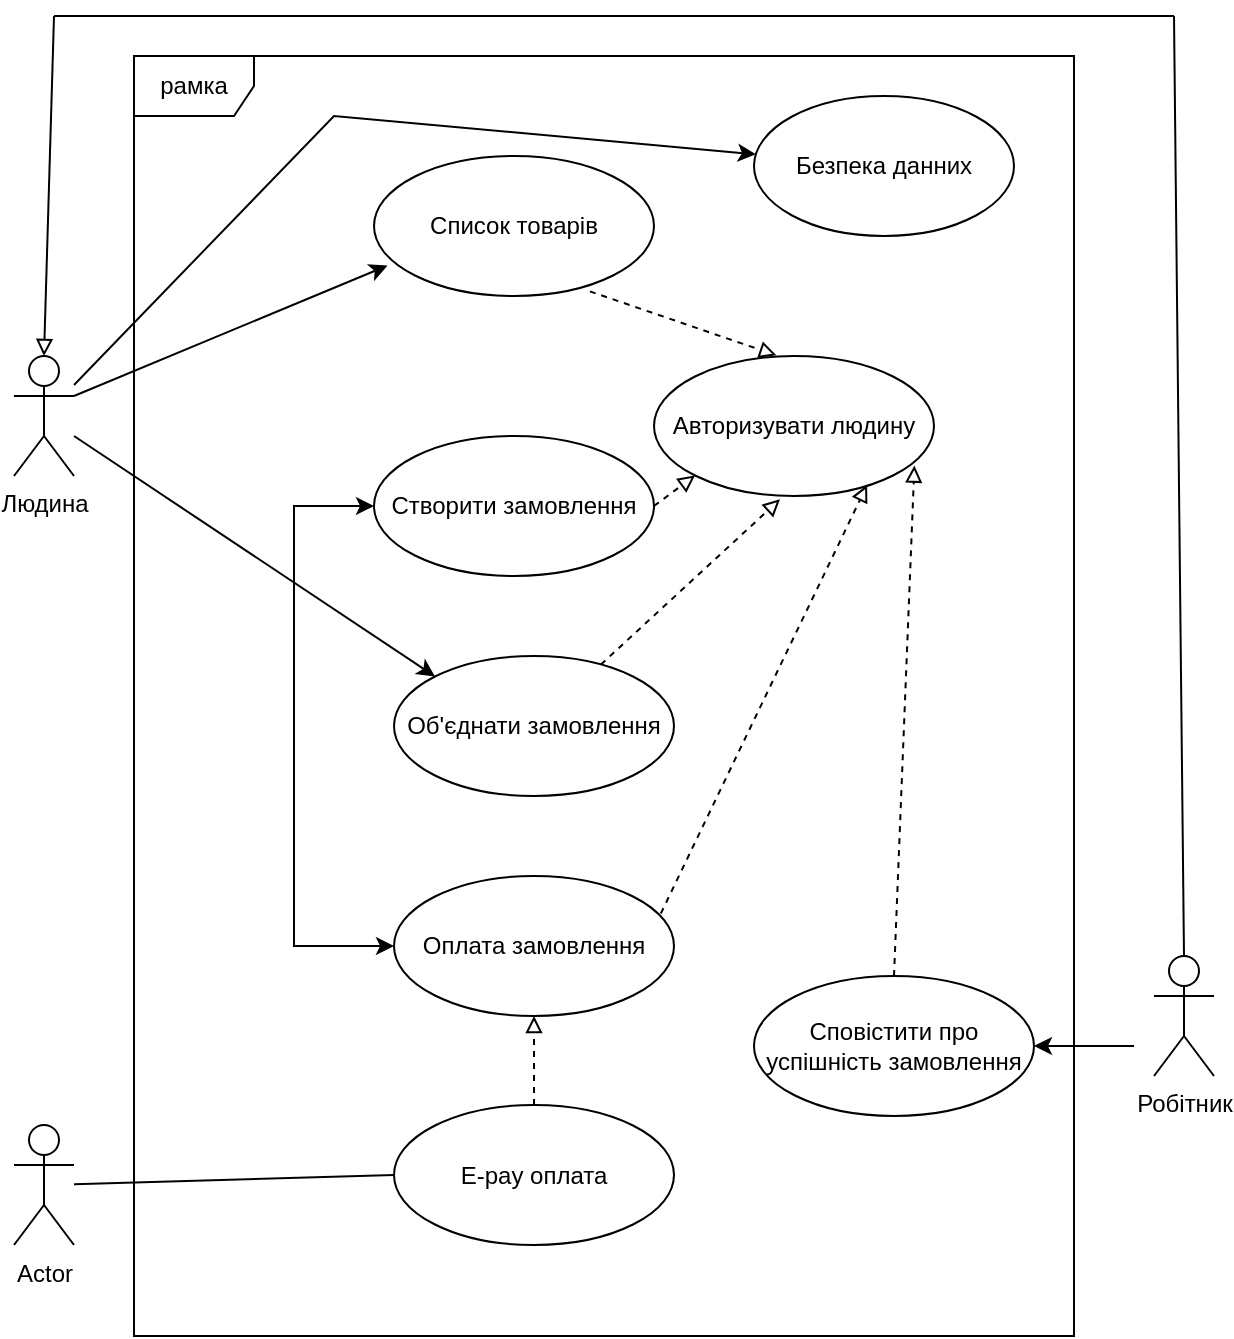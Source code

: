<!--[if IE]><meta http-equiv="X-UA-Compatible" content="IE=5,IE=9" ><![endif]-->
<!DOCTYPE html>
<html>
<head>
<title>Копия Копия UseCase</title>
<meta charset="utf-8"/>
</head>
<body><div class="mxgraph" style="max-width:100%;border:1px solid transparent;" data-mxgraph="{&quot;highlight&quot;:&quot;#0000ff&quot;,&quot;nav&quot;:true,&quot;resize&quot;:true,&quot;toolbar&quot;:&quot;zoom layers tags lightbox&quot;,&quot;edit&quot;:&quot;_blank&quot;,&quot;xml&quot;:&quot;&lt;mxfile host=\&quot;app.diagrams.net\&quot; modified=\&quot;2023-09-19T18:38:59.151Z\&quot; agent=\&quot;Mozilla/5.0 (Windows NT 10.0; Win64; x64) AppleWebKit/537.36 (KHTML, like Gecko) Chrome/116.0.0.0 Safari/537.36\&quot; etag=\&quot;MRQSfkA8l3KX4O0Fz-hb\&quot; version=\&quot;21.7.5\&quot;&gt;\n  &lt;diagram id=\&quot;C5RBs43oDa-KdzZeNtuy\&quot; name=\&quot;Page-1\&quot;&gt;\n    &lt;mxGraphModel dx=\&quot;2048\&quot; dy=\&quot;648\&quot; grid=\&quot;1\&quot; gridSize=\&quot;10\&quot; guides=\&quot;1\&quot; tooltips=\&quot;1\&quot; connect=\&quot;1\&quot; arrows=\&quot;1\&quot; fold=\&quot;1\&quot; page=\&quot;1\&quot; pageScale=\&quot;1\&quot; pageWidth=\&quot;827\&quot; pageHeight=\&quot;1169\&quot; math=\&quot;0\&quot; shadow=\&quot;0\&quot;&gt;\n      &lt;root&gt;\n        &lt;mxCell id=\&quot;WIyWlLk6GJQsqaUBKTNV-0\&quot; /&gt;\n        &lt;mxCell id=\&quot;WIyWlLk6GJQsqaUBKTNV-1\&quot; parent=\&quot;WIyWlLk6GJQsqaUBKTNV-0\&quot; /&gt;\n        &lt;mxCell id=\&quot;HAlKXmDzrB93N0-EfDcC-2\&quot; value=\&quot;&amp;lt;font style=&amp;quot;vertical-align: inherit;&amp;quot;&amp;gt;&amp;lt;font style=&amp;quot;vertical-align: inherit;&amp;quot;&amp;gt;&amp;lt;font style=&amp;quot;vertical-align: inherit;&amp;quot;&amp;gt;&amp;lt;font style=&amp;quot;vertical-align: inherit;&amp;quot;&amp;gt;рамка&amp;lt;/font&amp;gt;&amp;lt;/font&amp;gt;&amp;lt;/font&amp;gt;&amp;lt;/font&amp;gt;\&quot; style=\&quot;shape=umlFrame;whiteSpace=wrap;html=1;\&quot; parent=\&quot;WIyWlLk6GJQsqaUBKTNV-1\&quot; vertex=\&quot;1\&quot;&gt;\n          &lt;mxGeometry x=\&quot;60\&quot; y=\&quot;60\&quot; width=\&quot;470\&quot; height=\&quot;640\&quot; as=\&quot;geometry\&quot; /&gt;\n        &lt;/mxCell&gt;\n        &lt;mxCell id=\&quot;HAlKXmDzrB93N0-EfDcC-0\&quot; value=\&quot;&amp;lt;font style=&amp;quot;vertical-align: inherit;&amp;quot;&amp;gt;&amp;lt;font style=&amp;quot;vertical-align: inherit;&amp;quot;&amp;gt;Робітник&amp;lt;/font&amp;gt;&amp;lt;/font&amp;gt;\&quot; style=\&quot;shape=umlActor;verticalLabelPosition=bottom;verticalAlign=top;html=1;\&quot; parent=\&quot;WIyWlLk6GJQsqaUBKTNV-1\&quot; vertex=\&quot;1\&quot;&gt;\n          &lt;mxGeometry x=\&quot;570\&quot; y=\&quot;510\&quot; width=\&quot;30\&quot; height=\&quot;60\&quot; as=\&quot;geometry\&quot; /&gt;\n        &lt;/mxCell&gt;\n        &lt;mxCell id=\&quot;HAlKXmDzrB93N0-EfDcC-1\&quot; value=\&quot;&amp;lt;font style=&amp;quot;vertical-align: inherit;&amp;quot;&amp;gt;&amp;lt;font style=&amp;quot;vertical-align: inherit;&amp;quot;&amp;gt;Список товарів&amp;lt;/font&amp;gt;&amp;lt;/font&amp;gt;\&quot; style=\&quot;ellipse;whiteSpace=wrap;html=1;\&quot; parent=\&quot;WIyWlLk6GJQsqaUBKTNV-1\&quot; vertex=\&quot;1\&quot;&gt;\n          &lt;mxGeometry x=\&quot;180\&quot; y=\&quot;110\&quot; width=\&quot;140\&quot; height=\&quot;70\&quot; as=\&quot;geometry\&quot; /&gt;\n        &lt;/mxCell&gt;\n        &lt;mxCell id=\&quot;HAlKXmDzrB93N0-EfDcC-3\&quot; value=\&quot;&amp;lt;font style=&amp;quot;vertical-align: inherit;&amp;quot;&amp;gt;&amp;lt;font style=&amp;quot;vertical-align: inherit;&amp;quot;&amp;gt;Авторизувати людину&amp;lt;/font&amp;gt;&amp;lt;/font&amp;gt;\&quot; style=\&quot;ellipse;whiteSpace=wrap;html=1;\&quot; parent=\&quot;WIyWlLk6GJQsqaUBKTNV-1\&quot; vertex=\&quot;1\&quot;&gt;\n          &lt;mxGeometry x=\&quot;320\&quot; y=\&quot;210\&quot; width=\&quot;140\&quot; height=\&quot;70\&quot; as=\&quot;geometry\&quot; /&gt;\n        &lt;/mxCell&gt;\n        &lt;mxCell id=\&quot;HAlKXmDzrB93N0-EfDcC-4\&quot; value=\&quot;&amp;lt;font style=&amp;quot;vertical-align: inherit;&amp;quot;&amp;gt;&amp;lt;font style=&amp;quot;vertical-align: inherit;&amp;quot;&amp;gt;Людина&amp;lt;/font&amp;gt;&amp;lt;/font&amp;gt;\&quot; style=\&quot;shape=umlActor;verticalLabelPosition=bottom;verticalAlign=top;html=1;\&quot; parent=\&quot;WIyWlLk6GJQsqaUBKTNV-1\&quot; vertex=\&quot;1\&quot;&gt;\n          &lt;mxGeometry y=\&quot;210\&quot; width=\&quot;30\&quot; height=\&quot;60\&quot; as=\&quot;geometry\&quot; /&gt;\n        &lt;/mxCell&gt;\n        &lt;mxCell id=\&quot;HAlKXmDzrB93N0-EfDcC-6\&quot; value=\&quot;Actor\&quot; style=\&quot;shape=umlActor;verticalLabelPosition=bottom;verticalAlign=top;html=1;\&quot; parent=\&quot;WIyWlLk6GJQsqaUBKTNV-1\&quot; vertex=\&quot;1\&quot;&gt;\n          &lt;mxGeometry y=\&quot;594.5\&quot; width=\&quot;30\&quot; height=\&quot;60\&quot; as=\&quot;geometry\&quot; /&gt;\n        &lt;/mxCell&gt;\n        &lt;mxCell id=\&quot;HAlKXmDzrB93N0-EfDcC-8\&quot; value=\&quot;&amp;lt;font style=&amp;quot;vertical-align: inherit;&amp;quot;&amp;gt;&amp;lt;font style=&amp;quot;vertical-align: inherit;&amp;quot;&amp;gt;Об&amp;#39;єднати замовлення&amp;lt;/font&amp;gt;&amp;lt;/font&amp;gt;\&quot; style=\&quot;ellipse;whiteSpace=wrap;html=1;\&quot; parent=\&quot;WIyWlLk6GJQsqaUBKTNV-1\&quot; vertex=\&quot;1\&quot;&gt;\n          &lt;mxGeometry x=\&quot;190\&quot; y=\&quot;360\&quot; width=\&quot;140\&quot; height=\&quot;70\&quot; as=\&quot;geometry\&quot; /&gt;\n        &lt;/mxCell&gt;\n        &lt;mxCell id=\&quot;cCyX8EMZMjV5jezcd0C7-0\&quot; value=\&quot;\&quot; style=\&quot;endArrow=none;html=1;rounded=0;exitX=0.048;exitY=0.783;exitDx=0;exitDy=0;exitPerimeter=0;entryX=1;entryY=0.333;entryDx=0;entryDy=0;entryPerimeter=0;endFill=0;startArrow=classic;startFill=1;\&quot; edge=\&quot;1\&quot; parent=\&quot;WIyWlLk6GJQsqaUBKTNV-1\&quot; source=\&quot;HAlKXmDzrB93N0-EfDcC-1\&quot; target=\&quot;HAlKXmDzrB93N0-EfDcC-4\&quot;&gt;\n          &lt;mxGeometry width=\&quot;50\&quot; height=\&quot;50\&quot; relative=\&quot;1\&quot; as=\&quot;geometry\&quot;&gt;\n            &lt;mxPoint x=\&quot;390\&quot; y=\&quot;360\&quot; as=\&quot;sourcePoint\&quot; /&gt;\n            &lt;mxPoint x=\&quot;440\&quot; y=\&quot;310\&quot; as=\&quot;targetPoint\&quot; /&gt;\n          &lt;/mxGeometry&gt;\n        &lt;/mxCell&gt;\n        &lt;mxCell id=\&quot;cCyX8EMZMjV5jezcd0C7-2\&quot; value=\&quot;\&quot; style=\&quot;endArrow=block;html=1;rounded=0;exitX=0.771;exitY=0.967;exitDx=0;exitDy=0;exitPerimeter=0;entryX=0.437;entryY=-0.005;entryDx=0;entryDy=0;entryPerimeter=0;dashed=1;endFill=0;strokeWidth=1;\&quot; edge=\&quot;1\&quot; parent=\&quot;WIyWlLk6GJQsqaUBKTNV-1\&quot; source=\&quot;HAlKXmDzrB93N0-EfDcC-1\&quot; target=\&quot;HAlKXmDzrB93N0-EfDcC-3\&quot;&gt;\n          &lt;mxGeometry width=\&quot;50\&quot; height=\&quot;50\&quot; relative=\&quot;1\&quot; as=\&quot;geometry\&quot;&gt;\n            &lt;mxPoint x=\&quot;270\&quot; y=\&quot;360\&quot; as=\&quot;sourcePoint\&quot; /&gt;\n            &lt;mxPoint x=\&quot;320\&quot; y=\&quot;310\&quot; as=\&quot;targetPoint\&quot; /&gt;\n          &lt;/mxGeometry&gt;\n        &lt;/mxCell&gt;\n        &lt;mxCell id=\&quot;cCyX8EMZMjV5jezcd0C7-3\&quot; value=\&quot;&amp;lt;font style=&amp;quot;vertical-align: inherit;&amp;quot;&amp;gt;&amp;lt;font style=&amp;quot;vertical-align: inherit;&amp;quot;&amp;gt;Створити замовлення&amp;lt;/font&amp;gt;&amp;lt;/font&amp;gt;\&quot; style=\&quot;ellipse;whiteSpace=wrap;html=1;\&quot; vertex=\&quot;1\&quot; parent=\&quot;WIyWlLk6GJQsqaUBKTNV-1\&quot;&gt;\n          &lt;mxGeometry x=\&quot;180\&quot; y=\&quot;250\&quot; width=\&quot;140\&quot; height=\&quot;70\&quot; as=\&quot;geometry\&quot; /&gt;\n        &lt;/mxCell&gt;\n        &lt;mxCell id=\&quot;cCyX8EMZMjV5jezcd0C7-5\&quot; value=\&quot;&amp;lt;font style=&amp;quot;vertical-align: inherit;&amp;quot;&amp;gt;&amp;lt;font style=&amp;quot;vertical-align: inherit;&amp;quot;&amp;gt;Оплата замовлення&amp;lt;/font&amp;gt;&amp;lt;/font&amp;gt;\&quot; style=\&quot;ellipse;whiteSpace=wrap;html=1;\&quot; vertex=\&quot;1\&quot; parent=\&quot;WIyWlLk6GJQsqaUBKTNV-1\&quot;&gt;\n          &lt;mxGeometry x=\&quot;190\&quot; y=\&quot;470\&quot; width=\&quot;140\&quot; height=\&quot;70\&quot; as=\&quot;geometry\&quot; /&gt;\n        &lt;/mxCell&gt;\n        &lt;mxCell id=\&quot;cCyX8EMZMjV5jezcd0C7-6\&quot; value=\&quot;\&quot; style=\&quot;endArrow=classic;startArrow=classic;html=1;rounded=0;entryX=0;entryY=0.5;entryDx=0;entryDy=0;exitX=0;exitY=0.5;exitDx=0;exitDy=0;\&quot; edge=\&quot;1\&quot; parent=\&quot;WIyWlLk6GJQsqaUBKTNV-1\&quot; source=\&quot;cCyX8EMZMjV5jezcd0C7-5\&quot; target=\&quot;cCyX8EMZMjV5jezcd0C7-3\&quot;&gt;\n          &lt;mxGeometry width=\&quot;50\&quot; height=\&quot;50\&quot; relative=\&quot;1\&quot; as=\&quot;geometry\&quot;&gt;\n            &lt;mxPoint x=\&quot;270\&quot; y=\&quot;360\&quot; as=\&quot;sourcePoint\&quot; /&gt;\n            &lt;mxPoint x=\&quot;320\&quot; y=\&quot;310\&quot; as=\&quot;targetPoint\&quot; /&gt;\n            &lt;Array as=\&quot;points\&quot;&gt;\n              &lt;mxPoint x=\&quot;140\&quot; y=\&quot;505\&quot; /&gt;\n              &lt;mxPoint x=\&quot;140\&quot; y=\&quot;285\&quot; /&gt;\n            &lt;/Array&gt;\n          &lt;/mxGeometry&gt;\n        &lt;/mxCell&gt;\n        &lt;mxCell id=\&quot;cCyX8EMZMjV5jezcd0C7-8\&quot; value=\&quot;\&quot; style=\&quot;endArrow=classic;html=1;rounded=0;entryX=0;entryY=0;entryDx=0;entryDy=0;\&quot; edge=\&quot;1\&quot; parent=\&quot;WIyWlLk6GJQsqaUBKTNV-1\&quot; source=\&quot;HAlKXmDzrB93N0-EfDcC-4\&quot; target=\&quot;HAlKXmDzrB93N0-EfDcC-8\&quot;&gt;\n          &lt;mxGeometry width=\&quot;50\&quot; height=\&quot;50\&quot; relative=\&quot;1\&quot; as=\&quot;geometry\&quot;&gt;\n            &lt;mxPoint x=\&quot;270\&quot; y=\&quot;560\&quot; as=\&quot;sourcePoint\&quot; /&gt;\n            &lt;mxPoint x=\&quot;320\&quot; y=\&quot;510\&quot; as=\&quot;targetPoint\&quot; /&gt;\n          &lt;/mxGeometry&gt;\n        &lt;/mxCell&gt;\n        &lt;mxCell id=\&quot;cCyX8EMZMjV5jezcd0C7-10\&quot; value=\&quot;\&quot; style=\&quot;endArrow=block;dashed=1;html=1;strokeWidth=1;rounded=0;exitX=0.953;exitY=0.268;exitDx=0;exitDy=0;exitPerimeter=0;endFill=0;entryX=0.761;entryY=0.922;entryDx=0;entryDy=0;entryPerimeter=0;\&quot; edge=\&quot;1\&quot; parent=\&quot;WIyWlLk6GJQsqaUBKTNV-1\&quot; source=\&quot;cCyX8EMZMjV5jezcd0C7-5\&quot; target=\&quot;HAlKXmDzrB93N0-EfDcC-3\&quot;&gt;\n          &lt;mxGeometry width=\&quot;50\&quot; height=\&quot;50\&quot; relative=\&quot;1\&quot; as=\&quot;geometry\&quot;&gt;\n            &lt;mxPoint x=\&quot;270\&quot; y=\&quot;370\&quot; as=\&quot;sourcePoint\&quot; /&gt;\n            &lt;mxPoint x=\&quot;420\&quot; y=\&quot;280\&quot; as=\&quot;targetPoint\&quot; /&gt;\n          &lt;/mxGeometry&gt;\n        &lt;/mxCell&gt;\n        &lt;mxCell id=\&quot;cCyX8EMZMjV5jezcd0C7-11\&quot; value=\&quot;\&quot; style=\&quot;endArrow=block;dashed=1;html=1;rounded=0;entryX=0.45;entryY=1.024;entryDx=0;entryDy=0;entryPerimeter=0;endFill=0;\&quot; edge=\&quot;1\&quot; parent=\&quot;WIyWlLk6GJQsqaUBKTNV-1\&quot; source=\&quot;HAlKXmDzrB93N0-EfDcC-8\&quot; target=\&quot;HAlKXmDzrB93N0-EfDcC-3\&quot;&gt;\n          &lt;mxGeometry width=\&quot;50\&quot; height=\&quot;50\&quot; relative=\&quot;1\&quot; as=\&quot;geometry\&quot;&gt;\n            &lt;mxPoint x=\&quot;270\&quot; y=\&quot;370\&quot; as=\&quot;sourcePoint\&quot; /&gt;\n            &lt;mxPoint x=\&quot;320\&quot; y=\&quot;320\&quot; as=\&quot;targetPoint\&quot; /&gt;\n          &lt;/mxGeometry&gt;\n        &lt;/mxCell&gt;\n        &lt;mxCell id=\&quot;cCyX8EMZMjV5jezcd0C7-14\&quot; value=\&quot;\&quot; style=\&quot;endArrow=block;dashed=1;html=1;rounded=0;exitX=1;exitY=0.5;exitDx=0;exitDy=0;entryX=0;entryY=1;entryDx=0;entryDy=0;endFill=0;\&quot; edge=\&quot;1\&quot; parent=\&quot;WIyWlLk6GJQsqaUBKTNV-1\&quot; source=\&quot;cCyX8EMZMjV5jezcd0C7-3\&quot; target=\&quot;HAlKXmDzrB93N0-EfDcC-3\&quot;&gt;\n          &lt;mxGeometry width=\&quot;50\&quot; height=\&quot;50\&quot; relative=\&quot;1\&quot; as=\&quot;geometry\&quot;&gt;\n            &lt;mxPoint x=\&quot;270\&quot; y=\&quot;370\&quot; as=\&quot;sourcePoint\&quot; /&gt;\n            &lt;mxPoint x=\&quot;320\&quot; y=\&quot;320\&quot; as=\&quot;targetPoint\&quot; /&gt;\n          &lt;/mxGeometry&gt;\n        &lt;/mxCell&gt;\n        &lt;mxCell id=\&quot;cCyX8EMZMjV5jezcd0C7-16\&quot; value=\&quot;Безпека данних\&quot; style=\&quot;ellipse;whiteSpace=wrap;html=1;\&quot; vertex=\&quot;1\&quot; parent=\&quot;WIyWlLk6GJQsqaUBKTNV-1\&quot;&gt;\n          &lt;mxGeometry x=\&quot;370\&quot; y=\&quot;80\&quot; width=\&quot;130\&quot; height=\&quot;70\&quot; as=\&quot;geometry\&quot; /&gt;\n        &lt;/mxCell&gt;\n        &lt;mxCell id=\&quot;cCyX8EMZMjV5jezcd0C7-18\&quot; value=\&quot;E-pay оплата\&quot; style=\&quot;ellipse;whiteSpace=wrap;html=1;\&quot; vertex=\&quot;1\&quot; parent=\&quot;WIyWlLk6GJQsqaUBKTNV-1\&quot;&gt;\n          &lt;mxGeometry x=\&quot;190\&quot; y=\&quot;584.5\&quot; width=\&quot;140\&quot; height=\&quot;70\&quot; as=\&quot;geometry\&quot; /&gt;\n        &lt;/mxCell&gt;\n        &lt;mxCell id=\&quot;cCyX8EMZMjV5jezcd0C7-19\&quot; value=\&quot;\&quot; style=\&quot;endArrow=block;dashed=1;html=1;rounded=0;exitX=0.5;exitY=0;exitDx=0;exitDy=0;entryX=0.5;entryY=1;entryDx=0;entryDy=0;endFill=0;\&quot; edge=\&quot;1\&quot; parent=\&quot;WIyWlLk6GJQsqaUBKTNV-1\&quot; source=\&quot;cCyX8EMZMjV5jezcd0C7-18\&quot; target=\&quot;cCyX8EMZMjV5jezcd0C7-5\&quot;&gt;\n          &lt;mxGeometry width=\&quot;50\&quot; height=\&quot;50\&quot; relative=\&quot;1\&quot; as=\&quot;geometry\&quot;&gt;\n            &lt;mxPoint x=\&quot;270\&quot; y=\&quot;560\&quot; as=\&quot;sourcePoint\&quot; /&gt;\n            &lt;mxPoint x=\&quot;320\&quot; y=\&quot;510\&quot; as=\&quot;targetPoint\&quot; /&gt;\n          &lt;/mxGeometry&gt;\n        &lt;/mxCell&gt;\n        &lt;mxCell id=\&quot;cCyX8EMZMjV5jezcd0C7-21\&quot; value=\&quot;\&quot; style=\&quot;endArrow=none;html=1;rounded=0;exitX=0;exitY=0.5;exitDx=0;exitDy=0;\&quot; edge=\&quot;1\&quot; parent=\&quot;WIyWlLk6GJQsqaUBKTNV-1\&quot; source=\&quot;cCyX8EMZMjV5jezcd0C7-18\&quot; target=\&quot;HAlKXmDzrB93N0-EfDcC-6\&quot;&gt;\n          &lt;mxGeometry width=\&quot;50\&quot; height=\&quot;50\&quot; relative=\&quot;1\&quot; as=\&quot;geometry\&quot;&gt;\n            &lt;mxPoint x=\&quot;270\&quot; y=\&quot;560\&quot; as=\&quot;sourcePoint\&quot; /&gt;\n            &lt;mxPoint x=\&quot;320\&quot; y=\&quot;510\&quot; as=\&quot;targetPoint\&quot; /&gt;\n          &lt;/mxGeometry&gt;\n        &lt;/mxCell&gt;\n        &lt;mxCell id=\&quot;cCyX8EMZMjV5jezcd0C7-23\&quot; value=\&quot;Сповістити про успішність замовлення\&quot; style=\&quot;ellipse;whiteSpace=wrap;html=1;\&quot; vertex=\&quot;1\&quot; parent=\&quot;WIyWlLk6GJQsqaUBKTNV-1\&quot;&gt;\n          &lt;mxGeometry x=\&quot;370\&quot; y=\&quot;520\&quot; width=\&quot;140\&quot; height=\&quot;70\&quot; as=\&quot;geometry\&quot; /&gt;\n        &lt;/mxCell&gt;\n        &lt;mxCell id=\&quot;cCyX8EMZMjV5jezcd0C7-24\&quot; value=\&quot;\&quot; style=\&quot;endArrow=block;dashed=1;html=1;rounded=0;exitX=0.5;exitY=0;exitDx=0;exitDy=0;entryX=0.93;entryY=0.783;entryDx=0;entryDy=0;entryPerimeter=0;endFill=0;\&quot; edge=\&quot;1\&quot; parent=\&quot;WIyWlLk6GJQsqaUBKTNV-1\&quot; source=\&quot;cCyX8EMZMjV5jezcd0C7-23\&quot; target=\&quot;HAlKXmDzrB93N0-EfDcC-3\&quot;&gt;\n          &lt;mxGeometry width=\&quot;50\&quot; height=\&quot;50\&quot; relative=\&quot;1\&quot; as=\&quot;geometry\&quot;&gt;\n            &lt;mxPoint x=\&quot;270\&quot; y=\&quot;390\&quot; as=\&quot;sourcePoint\&quot; /&gt;\n            &lt;mxPoint x=\&quot;320\&quot; y=\&quot;340\&quot; as=\&quot;targetPoint\&quot; /&gt;\n          &lt;/mxGeometry&gt;\n        &lt;/mxCell&gt;\n        &lt;mxCell id=\&quot;cCyX8EMZMjV5jezcd0C7-25\&quot; value=\&quot;\&quot; style=\&quot;endArrow=classic;html=1;rounded=0;entryX=1;entryY=0.5;entryDx=0;entryDy=0;\&quot; edge=\&quot;1\&quot; parent=\&quot;WIyWlLk6GJQsqaUBKTNV-1\&quot; target=\&quot;cCyX8EMZMjV5jezcd0C7-23\&quot;&gt;\n          &lt;mxGeometry width=\&quot;50\&quot; height=\&quot;50\&quot; relative=\&quot;1\&quot; as=\&quot;geometry\&quot;&gt;\n            &lt;mxPoint x=\&quot;560\&quot; y=\&quot;555\&quot; as=\&quot;sourcePoint\&quot; /&gt;\n            &lt;mxPoint x=\&quot;320\&quot; y=\&quot;340\&quot; as=\&quot;targetPoint\&quot; /&gt;\n          &lt;/mxGeometry&gt;\n        &lt;/mxCell&gt;\n        &lt;mxCell id=\&quot;cCyX8EMZMjV5jezcd0C7-26\&quot; value=\&quot;\&quot; style=\&quot;endArrow=none;html=1;rounded=0;exitX=0.5;exitY=0;exitDx=0;exitDy=0;exitPerimeter=0;\&quot; edge=\&quot;1\&quot; parent=\&quot;WIyWlLk6GJQsqaUBKTNV-1\&quot; source=\&quot;HAlKXmDzrB93N0-EfDcC-0\&quot;&gt;\n          &lt;mxGeometry width=\&quot;50\&quot; height=\&quot;50\&quot; relative=\&quot;1\&quot; as=\&quot;geometry\&quot;&gt;\n            &lt;mxPoint x=\&quot;270\&quot; y=\&quot;390\&quot; as=\&quot;sourcePoint\&quot; /&gt;\n            &lt;mxPoint x=\&quot;580\&quot; y=\&quot;40\&quot; as=\&quot;targetPoint\&quot; /&gt;\n          &lt;/mxGeometry&gt;\n        &lt;/mxCell&gt;\n        &lt;mxCell id=\&quot;cCyX8EMZMjV5jezcd0C7-27\&quot; value=\&quot;\&quot; style=\&quot;endArrow=none;html=1;rounded=0;\&quot; edge=\&quot;1\&quot; parent=\&quot;WIyWlLk6GJQsqaUBKTNV-1\&quot;&gt;\n          &lt;mxGeometry width=\&quot;50\&quot; height=\&quot;50\&quot; relative=\&quot;1\&quot; as=\&quot;geometry\&quot;&gt;\n            &lt;mxPoint x=\&quot;580\&quot; y=\&quot;40\&quot; as=\&quot;sourcePoint\&quot; /&gt;\n            &lt;mxPoint x=\&quot;20\&quot; y=\&quot;40\&quot; as=\&quot;targetPoint\&quot; /&gt;\n          &lt;/mxGeometry&gt;\n        &lt;/mxCell&gt;\n        &lt;mxCell id=\&quot;cCyX8EMZMjV5jezcd0C7-28\&quot; value=\&quot;\&quot; style=\&quot;endArrow=none;html=1;rounded=0;exitX=0.5;exitY=0;exitDx=0;exitDy=0;exitPerimeter=0;endFill=0;startArrow=block;startFill=0;\&quot; edge=\&quot;1\&quot; parent=\&quot;WIyWlLk6GJQsqaUBKTNV-1\&quot; source=\&quot;HAlKXmDzrB93N0-EfDcC-4\&quot;&gt;\n          &lt;mxGeometry width=\&quot;50\&quot; height=\&quot;50\&quot; relative=\&quot;1\&quot; as=\&quot;geometry\&quot;&gt;\n            &lt;mxPoint x=\&quot;50\&quot; y=\&quot;210\&quot; as=\&quot;sourcePoint\&quot; /&gt;\n            &lt;mxPoint x=\&quot;20\&quot; y=\&quot;40\&quot; as=\&quot;targetPoint\&quot; /&gt;\n          &lt;/mxGeometry&gt;\n        &lt;/mxCell&gt;\n        &lt;mxCell id=\&quot;cCyX8EMZMjV5jezcd0C7-29\&quot; value=\&quot;\&quot; style=\&quot;endArrow=classic;html=1;rounded=0;\&quot; edge=\&quot;1\&quot; parent=\&quot;WIyWlLk6GJQsqaUBKTNV-1\&quot; source=\&quot;HAlKXmDzrB93N0-EfDcC-4\&quot; target=\&quot;cCyX8EMZMjV5jezcd0C7-16\&quot;&gt;\n          &lt;mxGeometry width=\&quot;50\&quot; height=\&quot;50\&quot; relative=\&quot;1\&quot; as=\&quot;geometry\&quot;&gt;\n            &lt;mxPoint x=\&quot;270\&quot; y=\&quot;300\&quot; as=\&quot;sourcePoint\&quot; /&gt;\n            &lt;mxPoint x=\&quot;320\&quot; y=\&quot;250\&quot; as=\&quot;targetPoint\&quot; /&gt;\n            &lt;Array as=\&quot;points\&quot;&gt;\n              &lt;mxPoint x=\&quot;160\&quot; y=\&quot;90\&quot; /&gt;\n            &lt;/Array&gt;\n          &lt;/mxGeometry&gt;\n        &lt;/mxCell&gt;\n      &lt;/root&gt;\n    &lt;/mxGraphModel&gt;\n  &lt;/diagram&gt;\n&lt;/mxfile&gt;\n&quot;}"></div>
<script type="text/javascript" src="https://viewer.diagrams.net/js/viewer-static.min.js"></script>
</body>
</html>